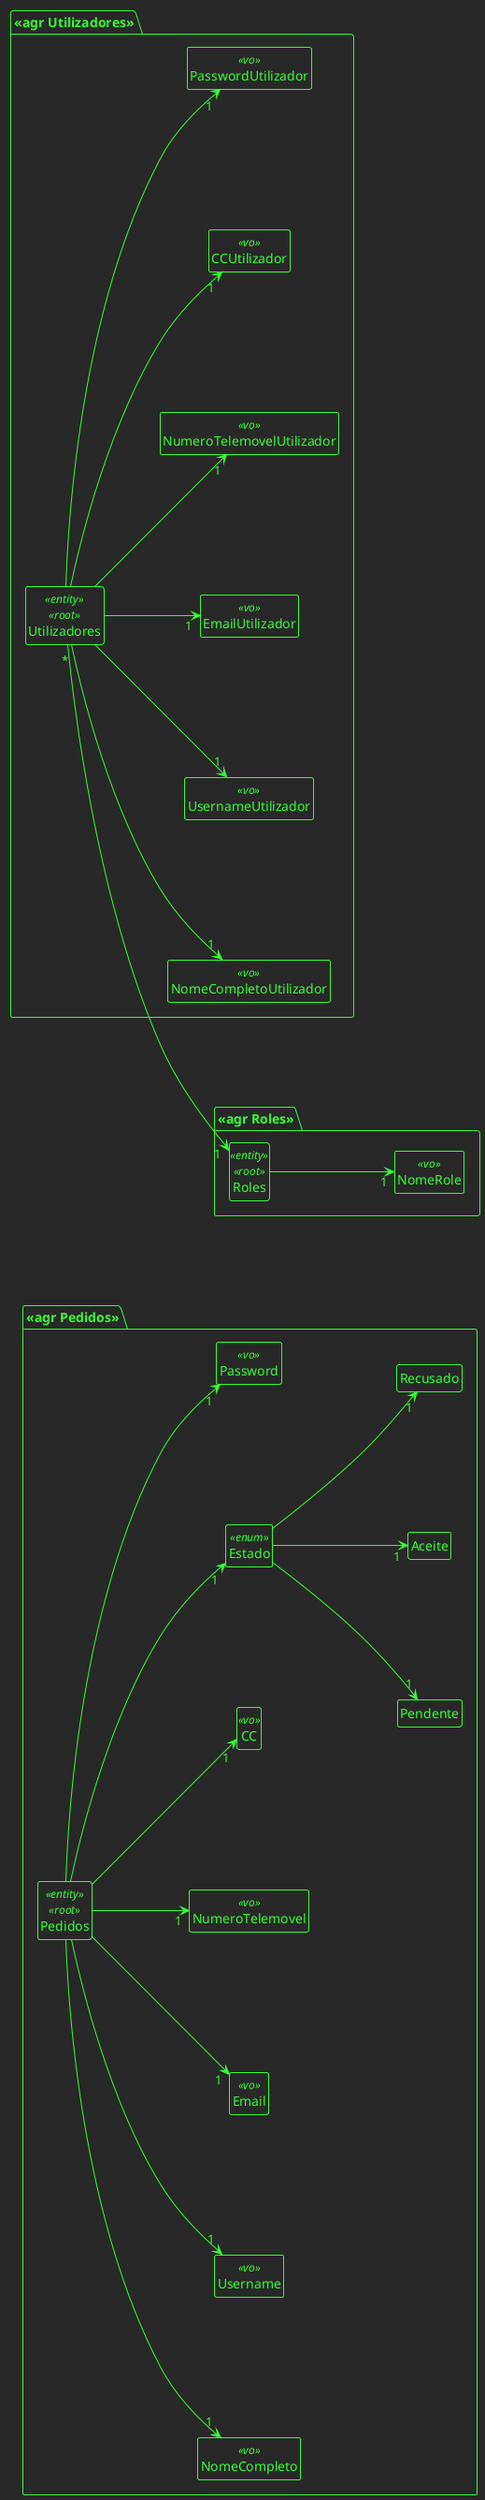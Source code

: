 @startuml DM

hide circle
hide fields

!theme crt-green
skinparam nodesep 150
hide empty members
left to right direction

package "<<agr Pedidos>>" {
    class Pedidos <<entity>> <<root>> {}

    class NomeCompleto <<vo>> {}
    class Username <<vo>> {}
    class Email <<vo>> {}
    class NumeroTelemovel <<vo>> {}
    class CC <<vo>> {}

    enum Estado <<enum>> {
    }

    class Pendente {}
    class Aceite {}
    class Recusado{}

    class Password <<vo>> {}

    Pedidos --> "1" NomeCompleto
    Pedidos --> "1" Username
    Pedidos --> "1" Email
    Pedidos --> "1" NumeroTelemovel
    Pedidos --> "1" CC
    Pedidos --> "1" Estado 
    Estado --> "1" Pendente
    Estado --> "1" Aceite
    Estado --> "1" Recusado
    Pedidos --> "1" Password
}

package "<<agr Utilizadores>>" {
    class Utilizadores<<entity>><<root>>{}
    class NomeCompletoUtilizador<<vo>>{}
    class UsernameUtilizador<<vo>>{}
    class EmailUtilizador<<vo>>{}
    class NumeroTelemovelUtilizador<<vo>>{}
    class CCUtilizador<<vo>>{}
    class PasswordUtilizador<<vo>>{}

    Utilizadores --> "1" UsernameUtilizador
    Utilizadores --> "1" NomeCompletoUtilizador
    Utilizadores --> "1" EmailUtilizador
    Utilizadores --> "1" NumeroTelemovelUtilizador
    Utilizadores --> "1" CCUtilizador
    Utilizadores --> "1" PasswordUtilizador
}

package "<<agr Roles>>" {
    class Roles<<entity>><<root>>{}
    class NomeRole<<vo>>{}

    Roles --> "1" NomeRole
    Utilizadores "*"--> "1" Roles
}



@enduml